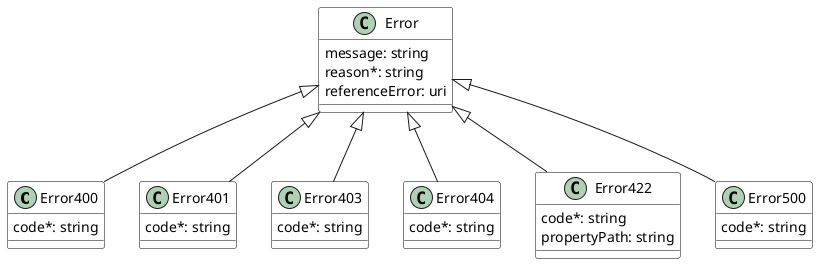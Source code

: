 @startuml
skinparam {
    ClassBackgroundColor White
    ClassBorderColor Black
}

class Error400 {

    code*: string 
}
Error <|-- Error400



class Error401 {

    code*: string 
}
Error <|-- Error401



class Error403 {

    code*: string 
}
Error <|-- Error403



class Error404 {

    code*: string 
}
Error <|-- Error404


class Error422 {

    code*: string 
    propertyPath: string 
}
Error <|-- Error422



class Error500 {

    code*: string 
}
Error <|-- Error500


class Error {

    message: string 
    reason*: string 
    referenceError: uri 
}


@enduml
